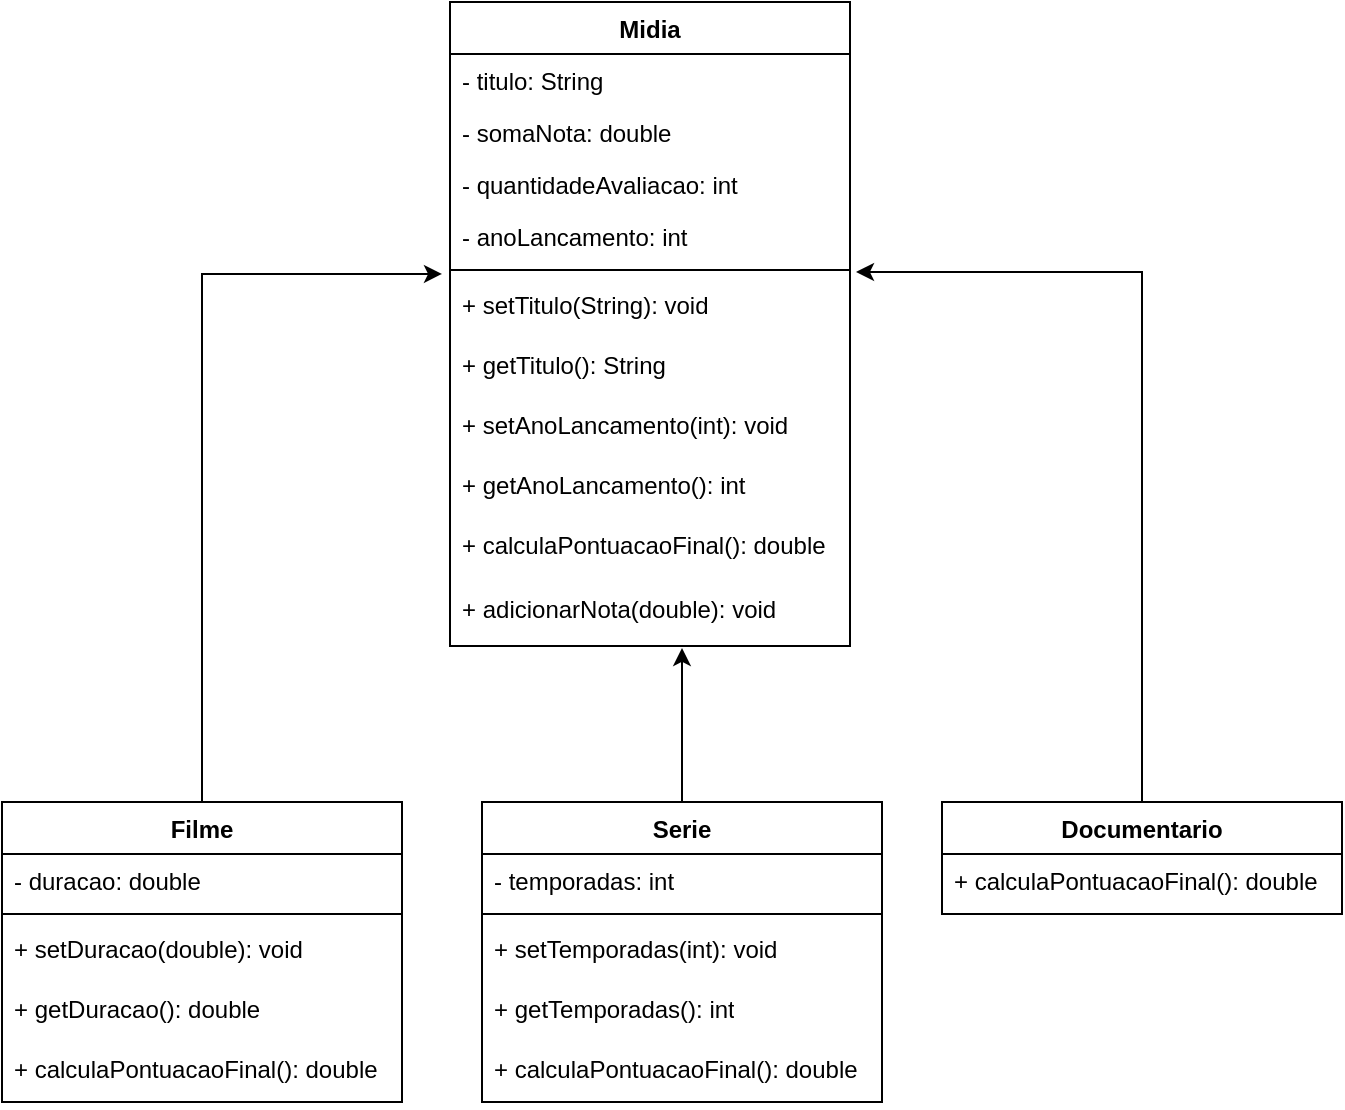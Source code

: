 <mxfile version="27.2.0">
  <diagram name="Página-1" id="y2xVl_qES5ws_0SGfZas">
    <mxGraphModel dx="946" dy="579" grid="1" gridSize="10" guides="1" tooltips="1" connect="1" arrows="1" fold="1" page="1" pageScale="1" pageWidth="827" pageHeight="1169" math="0" shadow="0">
      <root>
        <mxCell id="0" />
        <mxCell id="1" parent="0" />
        <mxCell id="3Td_kOV05yfc_r1lD3Br-10" value="Midia" style="swimlane;fontStyle=1;align=center;verticalAlign=top;childLayout=stackLayout;horizontal=1;startSize=26;horizontalStack=0;resizeParent=1;resizeParentMax=0;resizeLast=0;collapsible=1;marginBottom=0;whiteSpace=wrap;html=1;" vertex="1" parent="1">
          <mxGeometry x="314" y="50" width="200" height="322" as="geometry" />
        </mxCell>
        <mxCell id="3Td_kOV05yfc_r1lD3Br-11" value="- titulo: String" style="text;strokeColor=none;fillColor=none;align=left;verticalAlign=top;spacingLeft=4;spacingRight=4;overflow=hidden;rotatable=0;points=[[0,0.5],[1,0.5]];portConstraint=eastwest;whiteSpace=wrap;html=1;" vertex="1" parent="3Td_kOV05yfc_r1lD3Br-10">
          <mxGeometry y="26" width="200" height="26" as="geometry" />
        </mxCell>
        <mxCell id="3Td_kOV05yfc_r1lD3Br-14" value="- somaNota: double" style="text;strokeColor=none;fillColor=none;align=left;verticalAlign=top;spacingLeft=4;spacingRight=4;overflow=hidden;rotatable=0;points=[[0,0.5],[1,0.5]];portConstraint=eastwest;whiteSpace=wrap;html=1;" vertex="1" parent="3Td_kOV05yfc_r1lD3Br-10">
          <mxGeometry y="52" width="200" height="26" as="geometry" />
        </mxCell>
        <mxCell id="3Td_kOV05yfc_r1lD3Br-17" value="- quantidadeAvaliacao: int" style="text;strokeColor=none;fillColor=none;align=left;verticalAlign=top;spacingLeft=4;spacingRight=4;overflow=hidden;rotatable=0;points=[[0,0.5],[1,0.5]];portConstraint=eastwest;whiteSpace=wrap;html=1;" vertex="1" parent="3Td_kOV05yfc_r1lD3Br-10">
          <mxGeometry y="78" width="200" height="26" as="geometry" />
        </mxCell>
        <mxCell id="3Td_kOV05yfc_r1lD3Br-15" value="- anoLancamento: int" style="text;strokeColor=none;fillColor=none;align=left;verticalAlign=top;spacingLeft=4;spacingRight=4;overflow=hidden;rotatable=0;points=[[0,0.5],[1,0.5]];portConstraint=eastwest;whiteSpace=wrap;html=1;" vertex="1" parent="3Td_kOV05yfc_r1lD3Br-10">
          <mxGeometry y="104" width="200" height="26" as="geometry" />
        </mxCell>
        <mxCell id="3Td_kOV05yfc_r1lD3Br-12" value="" style="line;strokeWidth=1;fillColor=none;align=left;verticalAlign=middle;spacingTop=-1;spacingLeft=3;spacingRight=3;rotatable=0;labelPosition=right;points=[];portConstraint=eastwest;strokeColor=inherit;" vertex="1" parent="3Td_kOV05yfc_r1lD3Br-10">
          <mxGeometry y="130" width="200" height="8" as="geometry" />
        </mxCell>
        <mxCell id="3Td_kOV05yfc_r1lD3Br-18" value="+ setTitulo(String): void" style="text;strokeColor=none;fillColor=none;align=left;verticalAlign=top;spacingLeft=4;spacingRight=4;overflow=hidden;rotatable=0;points=[[0,0.5],[1,0.5]];portConstraint=eastwest;whiteSpace=wrap;html=1;" vertex="1" parent="3Td_kOV05yfc_r1lD3Br-10">
          <mxGeometry y="138" width="200" height="30" as="geometry" />
        </mxCell>
        <mxCell id="3Td_kOV05yfc_r1lD3Br-19" value="+ getTitulo(): String" style="text;strokeColor=none;fillColor=none;align=left;verticalAlign=top;spacingLeft=4;spacingRight=4;overflow=hidden;rotatable=0;points=[[0,0.5],[1,0.5]];portConstraint=eastwest;whiteSpace=wrap;html=1;" vertex="1" parent="3Td_kOV05yfc_r1lD3Br-10">
          <mxGeometry y="168" width="200" height="30" as="geometry" />
        </mxCell>
        <mxCell id="3Td_kOV05yfc_r1lD3Br-20" value="+ setAnoLancamento(int): void" style="text;strokeColor=none;fillColor=none;align=left;verticalAlign=top;spacingLeft=4;spacingRight=4;overflow=hidden;rotatable=0;points=[[0,0.5],[1,0.5]];portConstraint=eastwest;whiteSpace=wrap;html=1;" vertex="1" parent="3Td_kOV05yfc_r1lD3Br-10">
          <mxGeometry y="198" width="200" height="30" as="geometry" />
        </mxCell>
        <mxCell id="3Td_kOV05yfc_r1lD3Br-21" value="+ getAnoLancamento(): int" style="text;strokeColor=none;fillColor=none;align=left;verticalAlign=top;spacingLeft=4;spacingRight=4;overflow=hidden;rotatable=0;points=[[0,0.5],[1,0.5]];portConstraint=eastwest;whiteSpace=wrap;html=1;" vertex="1" parent="3Td_kOV05yfc_r1lD3Br-10">
          <mxGeometry y="228" width="200" height="30" as="geometry" />
        </mxCell>
        <mxCell id="3Td_kOV05yfc_r1lD3Br-13" value="+ calculaPontuacaoFinal(): double" style="text;strokeColor=none;fillColor=none;align=left;verticalAlign=top;spacingLeft=4;spacingRight=4;overflow=hidden;rotatable=0;points=[[0,0.5],[1,0.5]];portConstraint=eastwest;whiteSpace=wrap;html=1;" vertex="1" parent="3Td_kOV05yfc_r1lD3Br-10">
          <mxGeometry y="258" width="200" height="32" as="geometry" />
        </mxCell>
        <mxCell id="3Td_kOV05yfc_r1lD3Br-22" value="+ adicionarNota(double): void" style="text;strokeColor=none;fillColor=none;align=left;verticalAlign=top;spacingLeft=4;spacingRight=4;overflow=hidden;rotatable=0;points=[[0,0.5],[1,0.5]];portConstraint=eastwest;whiteSpace=wrap;html=1;" vertex="1" parent="3Td_kOV05yfc_r1lD3Br-10">
          <mxGeometry y="290" width="200" height="32" as="geometry" />
        </mxCell>
        <mxCell id="3Td_kOV05yfc_r1lD3Br-23" value="&lt;div&gt;Filme&lt;/div&gt;" style="swimlane;fontStyle=1;align=center;verticalAlign=top;childLayout=stackLayout;horizontal=1;startSize=26;horizontalStack=0;resizeParent=1;resizeParentMax=0;resizeLast=0;collapsible=1;marginBottom=0;whiteSpace=wrap;html=1;" vertex="1" parent="1">
          <mxGeometry x="90" y="450" width="200" height="150" as="geometry" />
        </mxCell>
        <mxCell id="3Td_kOV05yfc_r1lD3Br-24" value="- duracao: double" style="text;strokeColor=none;fillColor=none;align=left;verticalAlign=top;spacingLeft=4;spacingRight=4;overflow=hidden;rotatable=0;points=[[0,0.5],[1,0.5]];portConstraint=eastwest;whiteSpace=wrap;html=1;" vertex="1" parent="3Td_kOV05yfc_r1lD3Br-23">
          <mxGeometry y="26" width="200" height="26" as="geometry" />
        </mxCell>
        <mxCell id="3Td_kOV05yfc_r1lD3Br-25" value="" style="line;strokeWidth=1;fillColor=none;align=left;verticalAlign=middle;spacingTop=-1;spacingLeft=3;spacingRight=3;rotatable=0;labelPosition=right;points=[];portConstraint=eastwest;strokeColor=inherit;" vertex="1" parent="3Td_kOV05yfc_r1lD3Br-23">
          <mxGeometry y="52" width="200" height="8" as="geometry" />
        </mxCell>
        <mxCell id="3Td_kOV05yfc_r1lD3Br-26" value="+ setDuracao(double): void" style="text;strokeColor=none;fillColor=none;align=left;verticalAlign=top;spacingLeft=4;spacingRight=4;overflow=hidden;rotatable=0;points=[[0,0.5],[1,0.5]];portConstraint=eastwest;whiteSpace=wrap;html=1;" vertex="1" parent="3Td_kOV05yfc_r1lD3Br-23">
          <mxGeometry y="60" width="200" height="30" as="geometry" />
        </mxCell>
        <mxCell id="3Td_kOV05yfc_r1lD3Br-31" value="+ getDuracao(): double" style="text;strokeColor=none;fillColor=none;align=left;verticalAlign=top;spacingLeft=4;spacingRight=4;overflow=hidden;rotatable=0;points=[[0,0.5],[1,0.5]];portConstraint=eastwest;whiteSpace=wrap;html=1;" vertex="1" parent="3Td_kOV05yfc_r1lD3Br-23">
          <mxGeometry y="90" width="200" height="30" as="geometry" />
        </mxCell>
        <mxCell id="3Td_kOV05yfc_r1lD3Br-32" value="+ calculaPontuacaoFinal(): double" style="text;strokeColor=none;fillColor=none;align=left;verticalAlign=top;spacingLeft=4;spacingRight=4;overflow=hidden;rotatable=0;points=[[0,0.5],[1,0.5]];portConstraint=eastwest;whiteSpace=wrap;html=1;" vertex="1" parent="3Td_kOV05yfc_r1lD3Br-23">
          <mxGeometry y="120" width="200" height="30" as="geometry" />
        </mxCell>
        <mxCell id="3Td_kOV05yfc_r1lD3Br-33" value="Serie" style="swimlane;fontStyle=1;align=center;verticalAlign=top;childLayout=stackLayout;horizontal=1;startSize=26;horizontalStack=0;resizeParent=1;resizeParentMax=0;resizeLast=0;collapsible=1;marginBottom=0;whiteSpace=wrap;html=1;" vertex="1" parent="1">
          <mxGeometry x="330" y="450" width="200" height="150" as="geometry" />
        </mxCell>
        <mxCell id="3Td_kOV05yfc_r1lD3Br-34" value="- temporadas: int&lt;span style=&quot;white-space: pre;&quot;&gt;&#x9;&lt;/span&gt;" style="text;strokeColor=none;fillColor=none;align=left;verticalAlign=top;spacingLeft=4;spacingRight=4;overflow=hidden;rotatable=0;points=[[0,0.5],[1,0.5]];portConstraint=eastwest;whiteSpace=wrap;html=1;" vertex="1" parent="3Td_kOV05yfc_r1lD3Br-33">
          <mxGeometry y="26" width="200" height="26" as="geometry" />
        </mxCell>
        <mxCell id="3Td_kOV05yfc_r1lD3Br-35" value="" style="line;strokeWidth=1;fillColor=none;align=left;verticalAlign=middle;spacingTop=-1;spacingLeft=3;spacingRight=3;rotatable=0;labelPosition=right;points=[];portConstraint=eastwest;strokeColor=inherit;" vertex="1" parent="3Td_kOV05yfc_r1lD3Br-33">
          <mxGeometry y="52" width="200" height="8" as="geometry" />
        </mxCell>
        <mxCell id="3Td_kOV05yfc_r1lD3Br-36" value="+ setTemporadas(int): void" style="text;strokeColor=none;fillColor=none;align=left;verticalAlign=top;spacingLeft=4;spacingRight=4;overflow=hidden;rotatable=0;points=[[0,0.5],[1,0.5]];portConstraint=eastwest;whiteSpace=wrap;html=1;" vertex="1" parent="3Td_kOV05yfc_r1lD3Br-33">
          <mxGeometry y="60" width="200" height="30" as="geometry" />
        </mxCell>
        <mxCell id="3Td_kOV05yfc_r1lD3Br-37" value="+ getTemporadas(): int" style="text;strokeColor=none;fillColor=none;align=left;verticalAlign=top;spacingLeft=4;spacingRight=4;overflow=hidden;rotatable=0;points=[[0,0.5],[1,0.5]];portConstraint=eastwest;whiteSpace=wrap;html=1;" vertex="1" parent="3Td_kOV05yfc_r1lD3Br-33">
          <mxGeometry y="90" width="200" height="30" as="geometry" />
        </mxCell>
        <mxCell id="3Td_kOV05yfc_r1lD3Br-38" value="+ calculaPontuacaoFinal(): double" style="text;strokeColor=none;fillColor=none;align=left;verticalAlign=top;spacingLeft=4;spacingRight=4;overflow=hidden;rotatable=0;points=[[0,0.5],[1,0.5]];portConstraint=eastwest;whiteSpace=wrap;html=1;" vertex="1" parent="3Td_kOV05yfc_r1lD3Br-33">
          <mxGeometry y="120" width="200" height="30" as="geometry" />
        </mxCell>
        <mxCell id="3Td_kOV05yfc_r1lD3Br-39" value="Documentario" style="swimlane;fontStyle=1;align=center;verticalAlign=top;childLayout=stackLayout;horizontal=1;startSize=26;horizontalStack=0;resizeParent=1;resizeParentMax=0;resizeLast=0;collapsible=1;marginBottom=0;whiteSpace=wrap;html=1;" vertex="1" parent="1">
          <mxGeometry x="560" y="450" width="200" height="56" as="geometry" />
        </mxCell>
        <mxCell id="3Td_kOV05yfc_r1lD3Br-44" value="+ calculaPontuacaoFinal(): double" style="text;strokeColor=none;fillColor=none;align=left;verticalAlign=top;spacingLeft=4;spacingRight=4;overflow=hidden;rotatable=0;points=[[0,0.5],[1,0.5]];portConstraint=eastwest;whiteSpace=wrap;html=1;" vertex="1" parent="3Td_kOV05yfc_r1lD3Br-39">
          <mxGeometry y="26" width="200" height="30" as="geometry" />
        </mxCell>
        <mxCell id="3Td_kOV05yfc_r1lD3Br-45" style="edgeStyle=orthogonalEdgeStyle;rounded=0;orthogonalLoop=1;jettySize=auto;html=1;entryX=-0.02;entryY=-0.067;entryDx=0;entryDy=0;entryPerimeter=0;" edge="1" parent="1" source="3Td_kOV05yfc_r1lD3Br-23" target="3Td_kOV05yfc_r1lD3Br-18">
          <mxGeometry relative="1" as="geometry" />
        </mxCell>
        <mxCell id="3Td_kOV05yfc_r1lD3Br-46" style="edgeStyle=orthogonalEdgeStyle;rounded=0;orthogonalLoop=1;jettySize=auto;html=1;entryX=0.58;entryY=1.031;entryDx=0;entryDy=0;entryPerimeter=0;" edge="1" parent="1" source="3Td_kOV05yfc_r1lD3Br-33" target="3Td_kOV05yfc_r1lD3Br-22">
          <mxGeometry relative="1" as="geometry" />
        </mxCell>
        <mxCell id="3Td_kOV05yfc_r1lD3Br-47" style="edgeStyle=orthogonalEdgeStyle;rounded=0;orthogonalLoop=1;jettySize=auto;html=1;entryX=1.015;entryY=-0.1;entryDx=0;entryDy=0;entryPerimeter=0;" edge="1" parent="1" source="3Td_kOV05yfc_r1lD3Br-39" target="3Td_kOV05yfc_r1lD3Br-18">
          <mxGeometry relative="1" as="geometry" />
        </mxCell>
      </root>
    </mxGraphModel>
  </diagram>
</mxfile>
